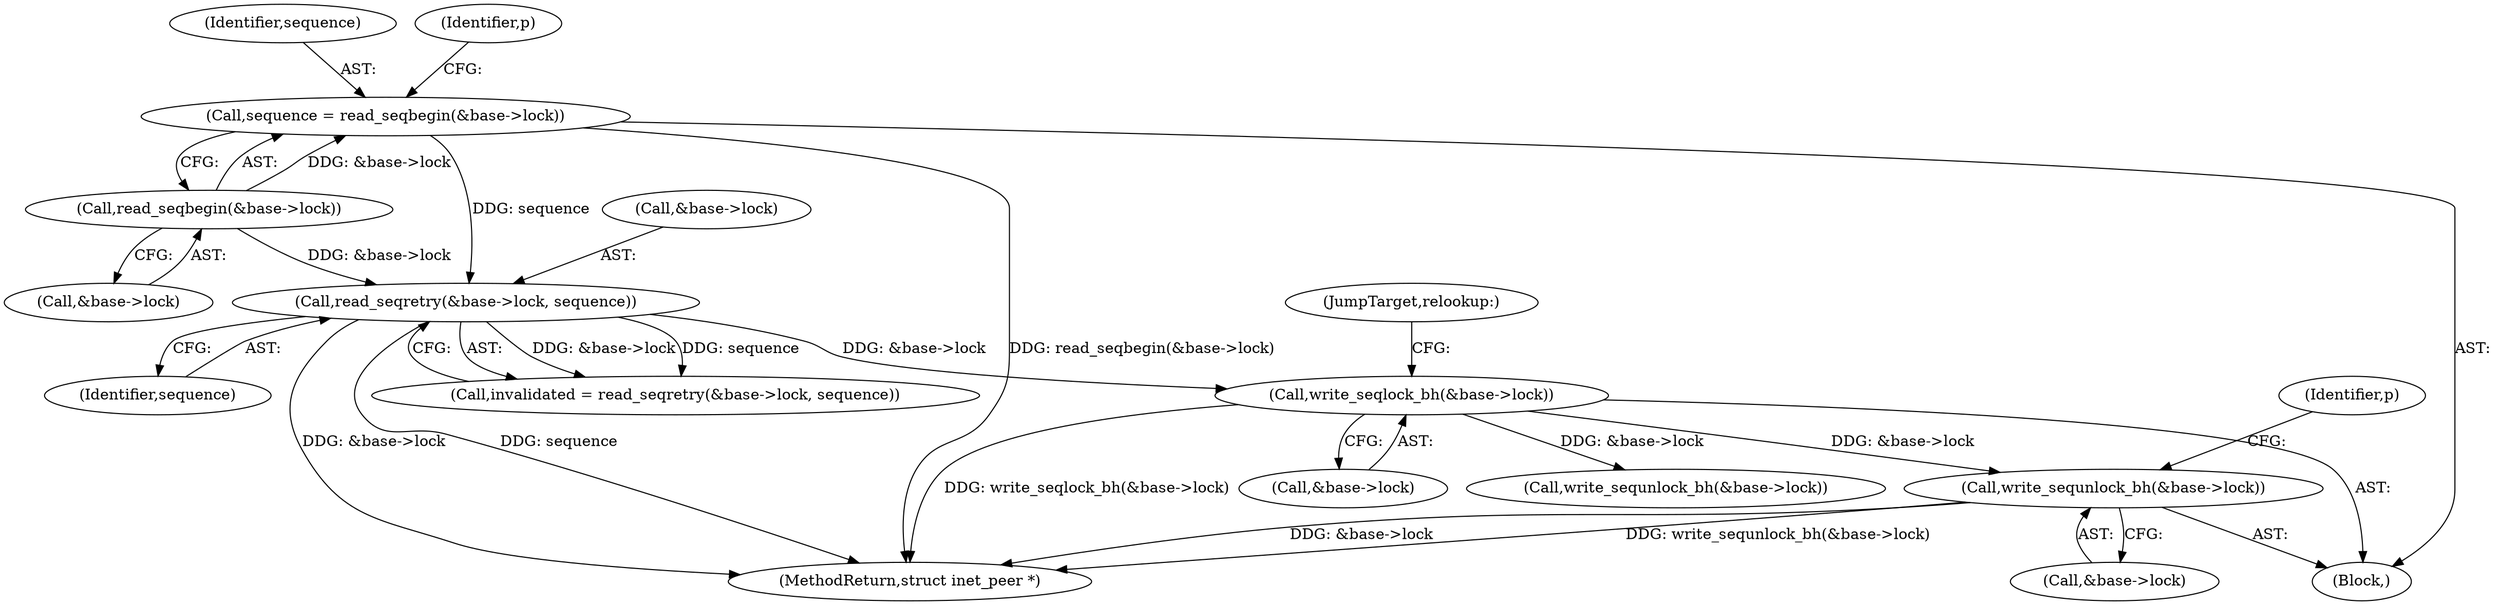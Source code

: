 digraph "0_linux_87c48fa3b4630905f98268dde838ee43626a060c@API" {
"1000305" [label="(Call,write_sequnlock_bh(&base->lock))"];
"1000158" [label="(Call,write_seqlock_bh(&base->lock))"];
"1000139" [label="(Call,read_seqretry(&base->lock, sequence))"];
"1000127" [label="(Call,read_seqbegin(&base->lock))"];
"1000125" [label="(Call,sequence = read_seqbegin(&base->lock))"];
"1000159" [label="(Call,&base->lock)"];
"1000126" [label="(Identifier,sequence)"];
"1000180" [label="(Call,write_sequnlock_bh(&base->lock))"];
"1000312" [label="(MethodReturn,struct inet_peer *)"];
"1000133" [label="(Identifier,p)"];
"1000139" [label="(Call,read_seqretry(&base->lock, sequence))"];
"1000107" [label="(Block,)"];
"1000137" [label="(Call,invalidated = read_seqretry(&base->lock, sequence))"];
"1000158" [label="(Call,write_seqlock_bh(&base->lock))"];
"1000305" [label="(Call,write_sequnlock_bh(&base->lock))"];
"1000163" [label="(JumpTarget,relookup:)"];
"1000125" [label="(Call,sequence = read_seqbegin(&base->lock))"];
"1000128" [label="(Call,&base->lock)"];
"1000311" [label="(Identifier,p)"];
"1000306" [label="(Call,&base->lock)"];
"1000144" [label="(Identifier,sequence)"];
"1000140" [label="(Call,&base->lock)"];
"1000127" [label="(Call,read_seqbegin(&base->lock))"];
"1000305" -> "1000107"  [label="AST: "];
"1000305" -> "1000306"  [label="CFG: "];
"1000306" -> "1000305"  [label="AST: "];
"1000311" -> "1000305"  [label="CFG: "];
"1000305" -> "1000312"  [label="DDG: write_sequnlock_bh(&base->lock)"];
"1000305" -> "1000312"  [label="DDG: &base->lock"];
"1000158" -> "1000305"  [label="DDG: &base->lock"];
"1000158" -> "1000107"  [label="AST: "];
"1000158" -> "1000159"  [label="CFG: "];
"1000159" -> "1000158"  [label="AST: "];
"1000163" -> "1000158"  [label="CFG: "];
"1000158" -> "1000312"  [label="DDG: write_seqlock_bh(&base->lock)"];
"1000139" -> "1000158"  [label="DDG: &base->lock"];
"1000158" -> "1000180"  [label="DDG: &base->lock"];
"1000139" -> "1000137"  [label="AST: "];
"1000139" -> "1000144"  [label="CFG: "];
"1000140" -> "1000139"  [label="AST: "];
"1000144" -> "1000139"  [label="AST: "];
"1000137" -> "1000139"  [label="CFG: "];
"1000139" -> "1000312"  [label="DDG: &base->lock"];
"1000139" -> "1000312"  [label="DDG: sequence"];
"1000139" -> "1000137"  [label="DDG: &base->lock"];
"1000139" -> "1000137"  [label="DDG: sequence"];
"1000127" -> "1000139"  [label="DDG: &base->lock"];
"1000125" -> "1000139"  [label="DDG: sequence"];
"1000127" -> "1000125"  [label="AST: "];
"1000127" -> "1000128"  [label="CFG: "];
"1000128" -> "1000127"  [label="AST: "];
"1000125" -> "1000127"  [label="CFG: "];
"1000127" -> "1000125"  [label="DDG: &base->lock"];
"1000125" -> "1000107"  [label="AST: "];
"1000126" -> "1000125"  [label="AST: "];
"1000133" -> "1000125"  [label="CFG: "];
"1000125" -> "1000312"  [label="DDG: read_seqbegin(&base->lock)"];
}
